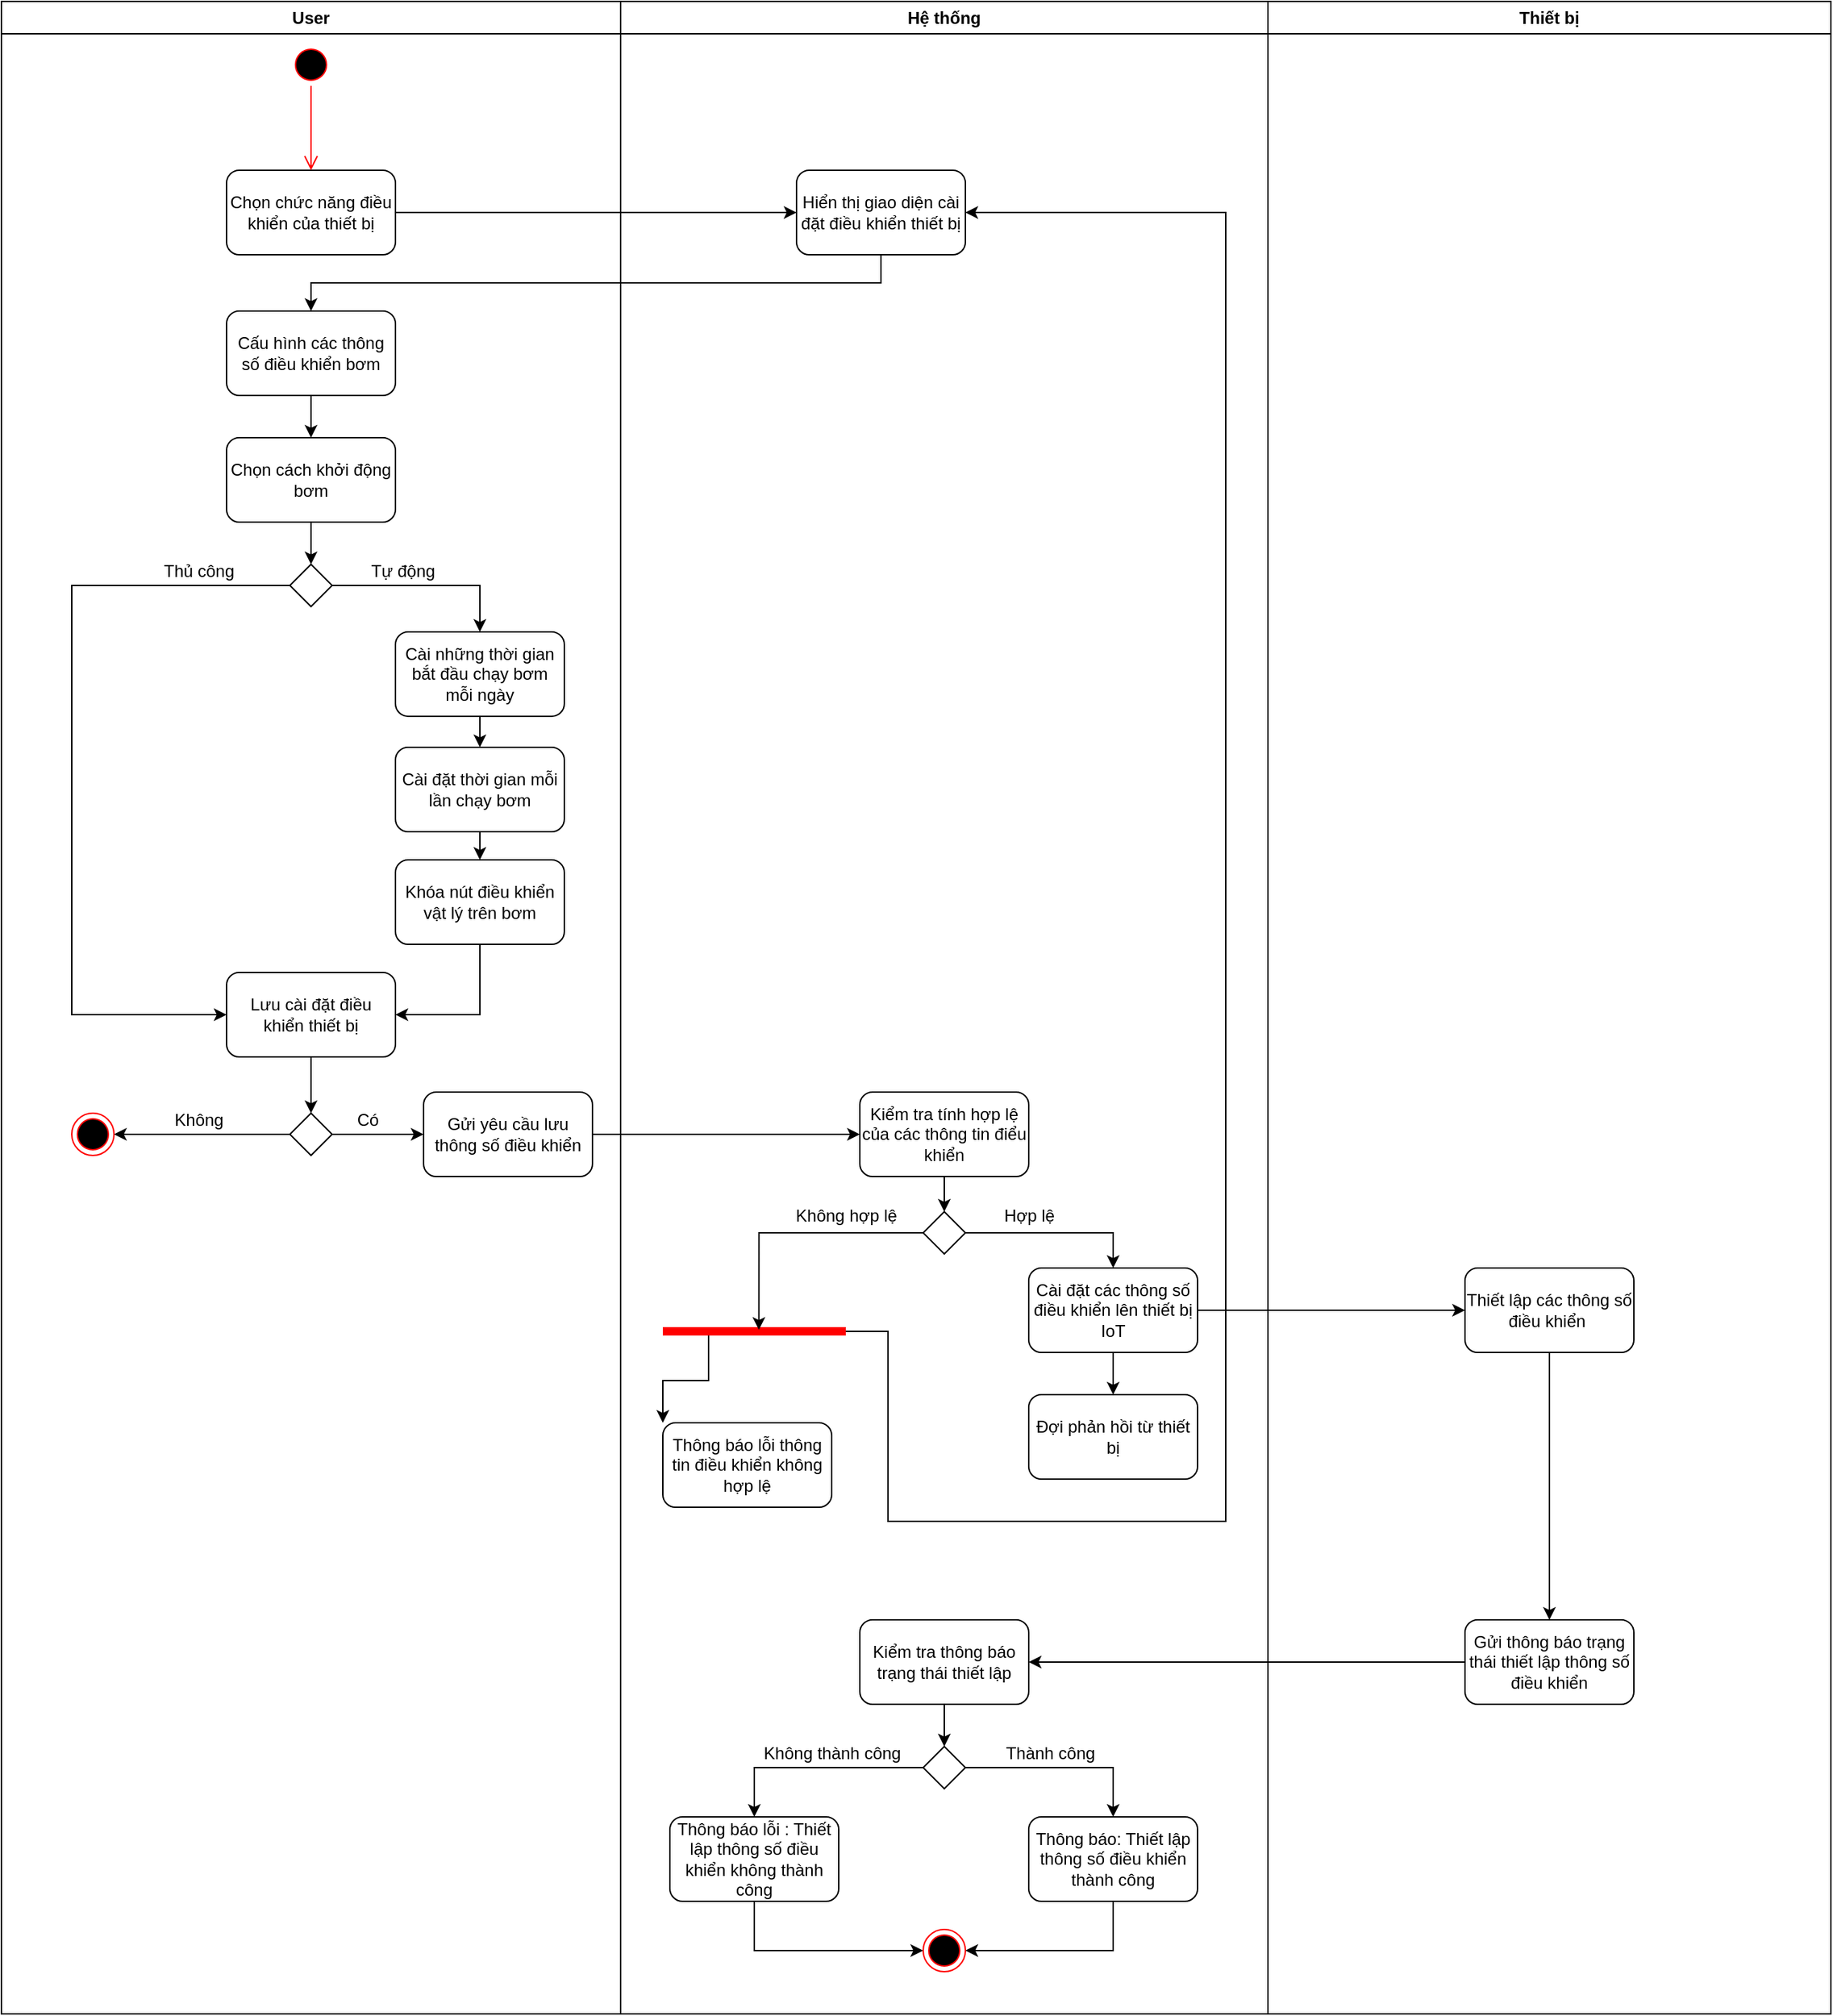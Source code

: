 <mxfile version="27.0.6">
  <diagram name="Trang-1" id="X2tpXtrFmzFixdNBfU9U">
    <mxGraphModel dx="1489" dy="803" grid="1" gridSize="10" guides="1" tooltips="1" connect="1" arrows="1" fold="1" page="1" pageScale="1" pageWidth="827" pageHeight="1169" math="0" shadow="0">
      <root>
        <mxCell id="0" />
        <mxCell id="1" parent="0" />
        <mxCell id="4X7oAuJ8XmqaDcBPzvsq-2" value="User" style="swimlane;whiteSpace=wrap;html=1;" parent="1" vertex="1">
          <mxGeometry x="70" y="190" width="440" height="1430" as="geometry" />
        </mxCell>
        <mxCell id="4X7oAuJ8XmqaDcBPzvsq-11" value="Chọn chức năng điều khiển của thiết bị" style="rounded=1;whiteSpace=wrap;html=1;" parent="4X7oAuJ8XmqaDcBPzvsq-2" vertex="1">
          <mxGeometry x="160" y="120" width="120" height="60" as="geometry" />
        </mxCell>
        <mxCell id="nEWbSJInQm02GCh9Orcp-2" style="edgeStyle=orthogonalEdgeStyle;rounded=0;orthogonalLoop=1;jettySize=auto;html=1;exitX=0.5;exitY=1;exitDx=0;exitDy=0;entryX=0.5;entryY=0;entryDx=0;entryDy=0;" parent="4X7oAuJ8XmqaDcBPzvsq-2" source="4X7oAuJ8XmqaDcBPzvsq-13" target="nEWbSJInQm02GCh9Orcp-1" edge="1">
          <mxGeometry relative="1" as="geometry" />
        </mxCell>
        <mxCell id="4X7oAuJ8XmqaDcBPzvsq-13" value="Cấu hình các thông số điều khiển bơm" style="rounded=1;whiteSpace=wrap;html=1;" parent="4X7oAuJ8XmqaDcBPzvsq-2" vertex="1">
          <mxGeometry x="160" y="220" width="120" height="60" as="geometry" />
        </mxCell>
        <mxCell id="4X7oAuJ8XmqaDcBPzvsq-14" value="" style="ellipse;html=1;shape=startState;fillColor=#000000;strokeColor=#ff0000;" parent="4X7oAuJ8XmqaDcBPzvsq-2" vertex="1">
          <mxGeometry x="205" y="30" width="30" height="30" as="geometry" />
        </mxCell>
        <mxCell id="4X7oAuJ8XmqaDcBPzvsq-15" value="" style="edgeStyle=orthogonalEdgeStyle;html=1;verticalAlign=bottom;endArrow=open;endSize=8;strokeColor=#ff0000;rounded=0;" parent="4X7oAuJ8XmqaDcBPzvsq-2" source="4X7oAuJ8XmqaDcBPzvsq-14" edge="1">
          <mxGeometry relative="1" as="geometry">
            <mxPoint x="220" y="120" as="targetPoint" />
          </mxGeometry>
        </mxCell>
        <mxCell id="nEWbSJInQm02GCh9Orcp-4" style="edgeStyle=orthogonalEdgeStyle;rounded=0;orthogonalLoop=1;jettySize=auto;html=1;exitX=0.5;exitY=1;exitDx=0;exitDy=0;entryX=0.5;entryY=0;entryDx=0;entryDy=0;" parent="4X7oAuJ8XmqaDcBPzvsq-2" source="nEWbSJInQm02GCh9Orcp-1" target="nEWbSJInQm02GCh9Orcp-3" edge="1">
          <mxGeometry relative="1" as="geometry" />
        </mxCell>
        <mxCell id="nEWbSJInQm02GCh9Orcp-1" value="Chọn cách khởi động bơm" style="rounded=1;whiteSpace=wrap;html=1;" parent="4X7oAuJ8XmqaDcBPzvsq-2" vertex="1">
          <mxGeometry x="160" y="310" width="120" height="60" as="geometry" />
        </mxCell>
        <mxCell id="nEWbSJInQm02GCh9Orcp-9" style="edgeStyle=orthogonalEdgeStyle;rounded=0;orthogonalLoop=1;jettySize=auto;html=1;exitX=1;exitY=0.5;exitDx=0;exitDy=0;" parent="4X7oAuJ8XmqaDcBPzvsq-2" source="nEWbSJInQm02GCh9Orcp-3" target="nEWbSJInQm02GCh9Orcp-6" edge="1">
          <mxGeometry relative="1" as="geometry" />
        </mxCell>
        <mxCell id="nEWbSJInQm02GCh9Orcp-27" style="edgeStyle=orthogonalEdgeStyle;rounded=0;orthogonalLoop=1;jettySize=auto;html=1;exitX=0;exitY=0.5;exitDx=0;exitDy=0;entryX=0;entryY=0.5;entryDx=0;entryDy=0;" parent="4X7oAuJ8XmqaDcBPzvsq-2" source="nEWbSJInQm02GCh9Orcp-3" target="nEWbSJInQm02GCh9Orcp-13" edge="1">
          <mxGeometry relative="1" as="geometry">
            <Array as="points">
              <mxPoint x="50" y="415" />
              <mxPoint x="50" y="720" />
            </Array>
          </mxGeometry>
        </mxCell>
        <mxCell id="nEWbSJInQm02GCh9Orcp-3" value="" style="rhombus;whiteSpace=wrap;html=1;" parent="4X7oAuJ8XmqaDcBPzvsq-2" vertex="1">
          <mxGeometry x="205" y="400" width="30" height="30" as="geometry" />
        </mxCell>
        <mxCell id="nEWbSJInQm02GCh9Orcp-12" style="edgeStyle=orthogonalEdgeStyle;rounded=0;orthogonalLoop=1;jettySize=auto;html=1;exitX=0.5;exitY=1;exitDx=0;exitDy=0;entryX=0.5;entryY=0;entryDx=0;entryDy=0;" parent="4X7oAuJ8XmqaDcBPzvsq-2" source="nEWbSJInQm02GCh9Orcp-6" target="nEWbSJInQm02GCh9Orcp-11" edge="1">
          <mxGeometry relative="1" as="geometry" />
        </mxCell>
        <mxCell id="nEWbSJInQm02GCh9Orcp-6" value="Cài những thời gian bắt đầu chạy bơm mỗi ngày" style="rounded=1;whiteSpace=wrap;html=1;" parent="4X7oAuJ8XmqaDcBPzvsq-2" vertex="1">
          <mxGeometry x="280" y="448" width="120" height="60" as="geometry" />
        </mxCell>
        <mxCell id="nEWbSJInQm02GCh9Orcp-8" value="Thủ công" style="text;html=1;align=center;verticalAlign=middle;resizable=0;points=[];autosize=1;strokeColor=none;fillColor=none;" parent="4X7oAuJ8XmqaDcBPzvsq-2" vertex="1">
          <mxGeometry x="105" y="390" width="70" height="30" as="geometry" />
        </mxCell>
        <mxCell id="nEWbSJInQm02GCh9Orcp-10" value="Tự động" style="text;html=1;align=center;verticalAlign=middle;resizable=0;points=[];autosize=1;strokeColor=none;fillColor=none;" parent="4X7oAuJ8XmqaDcBPzvsq-2" vertex="1">
          <mxGeometry x="250" y="390" width="70" height="30" as="geometry" />
        </mxCell>
        <mxCell id="nEWbSJInQm02GCh9Orcp-15" style="edgeStyle=orthogonalEdgeStyle;rounded=0;orthogonalLoop=1;jettySize=auto;html=1;exitX=0.5;exitY=1;exitDx=0;exitDy=0;entryX=0.5;entryY=0;entryDx=0;entryDy=0;" parent="4X7oAuJ8XmqaDcBPzvsq-2" source="nEWbSJInQm02GCh9Orcp-11" target="nEWbSJInQm02GCh9Orcp-14" edge="1">
          <mxGeometry relative="1" as="geometry" />
        </mxCell>
        <mxCell id="nEWbSJInQm02GCh9Orcp-11" value="Cài đặt thời gian mỗi lần chạy bơm" style="rounded=1;whiteSpace=wrap;html=1;" parent="4X7oAuJ8XmqaDcBPzvsq-2" vertex="1">
          <mxGeometry x="280" y="530" width="120" height="60" as="geometry" />
        </mxCell>
        <mxCell id="nEWbSJInQm02GCh9Orcp-19" style="edgeStyle=orthogonalEdgeStyle;rounded=0;orthogonalLoop=1;jettySize=auto;html=1;exitX=0.5;exitY=1;exitDx=0;exitDy=0;entryX=0.5;entryY=0;entryDx=0;entryDy=0;" parent="4X7oAuJ8XmqaDcBPzvsq-2" source="nEWbSJInQm02GCh9Orcp-13" target="nEWbSJInQm02GCh9Orcp-18" edge="1">
          <mxGeometry relative="1" as="geometry" />
        </mxCell>
        <mxCell id="nEWbSJInQm02GCh9Orcp-13" value="Lưu cài đặt điều khiển thiết bị" style="rounded=1;whiteSpace=wrap;html=1;" parent="4X7oAuJ8XmqaDcBPzvsq-2" vertex="1">
          <mxGeometry x="160" y="690" width="120" height="60" as="geometry" />
        </mxCell>
        <mxCell id="nEWbSJInQm02GCh9Orcp-17" style="edgeStyle=orthogonalEdgeStyle;rounded=0;orthogonalLoop=1;jettySize=auto;html=1;exitX=0.5;exitY=1;exitDx=0;exitDy=0;entryX=1;entryY=0.5;entryDx=0;entryDy=0;" parent="4X7oAuJ8XmqaDcBPzvsq-2" source="nEWbSJInQm02GCh9Orcp-14" target="nEWbSJInQm02GCh9Orcp-13" edge="1">
          <mxGeometry relative="1" as="geometry" />
        </mxCell>
        <mxCell id="nEWbSJInQm02GCh9Orcp-14" value="Khóa nút điều khiển vật lý trên bơm" style="rounded=1;whiteSpace=wrap;html=1;" parent="4X7oAuJ8XmqaDcBPzvsq-2" vertex="1">
          <mxGeometry x="280" y="610" width="120" height="60" as="geometry" />
        </mxCell>
        <mxCell id="nEWbSJInQm02GCh9Orcp-47" style="edgeStyle=orthogonalEdgeStyle;rounded=0;orthogonalLoop=1;jettySize=auto;html=1;exitX=0;exitY=0.5;exitDx=0;exitDy=0;entryX=1;entryY=0.5;entryDx=0;entryDy=0;" parent="4X7oAuJ8XmqaDcBPzvsq-2" source="nEWbSJInQm02GCh9Orcp-18" target="nEWbSJInQm02GCh9Orcp-46" edge="1">
          <mxGeometry relative="1" as="geometry" />
        </mxCell>
        <mxCell id="8eVyBXi7-VKffHKaDOEn-3" style="edgeStyle=orthogonalEdgeStyle;rounded=0;orthogonalLoop=1;jettySize=auto;html=1;exitX=1;exitY=0.5;exitDx=0;exitDy=0;" edge="1" parent="4X7oAuJ8XmqaDcBPzvsq-2" source="nEWbSJInQm02GCh9Orcp-18" target="8eVyBXi7-VKffHKaDOEn-1">
          <mxGeometry relative="1" as="geometry" />
        </mxCell>
        <mxCell id="nEWbSJInQm02GCh9Orcp-18" value="" style="rhombus;whiteSpace=wrap;html=1;" parent="4X7oAuJ8XmqaDcBPzvsq-2" vertex="1">
          <mxGeometry x="205" y="790" width="30" height="30" as="geometry" />
        </mxCell>
        <mxCell id="nEWbSJInQm02GCh9Orcp-23" value="Không" style="text;html=1;align=center;verticalAlign=middle;resizable=0;points=[];autosize=1;strokeColor=none;fillColor=none;" parent="4X7oAuJ8XmqaDcBPzvsq-2" vertex="1">
          <mxGeometry x="110" y="780" width="60" height="30" as="geometry" />
        </mxCell>
        <mxCell id="nEWbSJInQm02GCh9Orcp-26" value="Có" style="text;html=1;align=center;verticalAlign=middle;resizable=0;points=[];autosize=1;strokeColor=none;fillColor=none;" parent="4X7oAuJ8XmqaDcBPzvsq-2" vertex="1">
          <mxGeometry x="240" y="780" width="40" height="30" as="geometry" />
        </mxCell>
        <mxCell id="nEWbSJInQm02GCh9Orcp-46" value="" style="ellipse;html=1;shape=endState;fillColor=#000000;strokeColor=#ff0000;" parent="4X7oAuJ8XmqaDcBPzvsq-2" vertex="1">
          <mxGeometry x="50" y="790" width="30" height="30" as="geometry" />
        </mxCell>
        <mxCell id="8eVyBXi7-VKffHKaDOEn-1" value="Gửi yêu cầu lưu thông số điều khiển" style="rounded=1;whiteSpace=wrap;html=1;" vertex="1" parent="4X7oAuJ8XmqaDcBPzvsq-2">
          <mxGeometry x="300" y="775" width="120" height="60" as="geometry" />
        </mxCell>
        <mxCell id="4X7oAuJ8XmqaDcBPzvsq-7" value="Hệ thống" style="swimlane;whiteSpace=wrap;html=1;" parent="1" vertex="1">
          <mxGeometry x="510" y="190" width="460" height="1430" as="geometry" />
        </mxCell>
        <mxCell id="4X7oAuJ8XmqaDcBPzvsq-12" value="Hiển thị giao diện cài đặt điều khiển thiết bị" style="rounded=1;whiteSpace=wrap;html=1;" parent="4X7oAuJ8XmqaDcBPzvsq-7" vertex="1">
          <mxGeometry x="125" y="120" width="120" height="60" as="geometry" />
        </mxCell>
        <mxCell id="nEWbSJInQm02GCh9Orcp-31" style="edgeStyle=orthogonalEdgeStyle;rounded=0;orthogonalLoop=1;jettySize=auto;html=1;exitX=0.5;exitY=1;exitDx=0;exitDy=0;entryX=0.5;entryY=0;entryDx=0;entryDy=0;" parent="4X7oAuJ8XmqaDcBPzvsq-7" source="nEWbSJInQm02GCh9Orcp-29" target="nEWbSJInQm02GCh9Orcp-30" edge="1">
          <mxGeometry relative="1" as="geometry" />
        </mxCell>
        <mxCell id="nEWbSJInQm02GCh9Orcp-29" value="Kiểm tra tính hợp lệ của các thông tin điểu khiển" style="rounded=1;whiteSpace=wrap;html=1;" parent="4X7oAuJ8XmqaDcBPzvsq-7" vertex="1">
          <mxGeometry x="170" y="775" width="120" height="60" as="geometry" />
        </mxCell>
        <mxCell id="nEWbSJInQm02GCh9Orcp-39" style="edgeStyle=orthogonalEdgeStyle;rounded=0;orthogonalLoop=1;jettySize=auto;html=1;exitX=1;exitY=0.5;exitDx=0;exitDy=0;entryX=0.5;entryY=0;entryDx=0;entryDy=0;" parent="4X7oAuJ8XmqaDcBPzvsq-7" source="nEWbSJInQm02GCh9Orcp-30" target="nEWbSJInQm02GCh9Orcp-38" edge="1">
          <mxGeometry relative="1" as="geometry" />
        </mxCell>
        <mxCell id="nEWbSJInQm02GCh9Orcp-30" value="" style="rhombus;whiteSpace=wrap;html=1;" parent="4X7oAuJ8XmqaDcBPzvsq-7" vertex="1">
          <mxGeometry x="215" y="860" width="30" height="30" as="geometry" />
        </mxCell>
        <mxCell id="nEWbSJInQm02GCh9Orcp-35" value="Thông báo lỗi thông tin điều khiển không hợp lệ" style="rounded=1;whiteSpace=wrap;html=1;" parent="4X7oAuJ8XmqaDcBPzvsq-7" vertex="1">
          <mxGeometry x="30" y="1010" width="120" height="60" as="geometry" />
        </mxCell>
        <mxCell id="nEWbSJInQm02GCh9Orcp-37" value="Không hợp lệ" style="text;html=1;align=center;verticalAlign=middle;resizable=0;points=[];autosize=1;strokeColor=none;fillColor=none;" parent="4X7oAuJ8XmqaDcBPzvsq-7" vertex="1">
          <mxGeometry x="110" y="848" width="100" height="30" as="geometry" />
        </mxCell>
        <mxCell id="8eVyBXi7-VKffHKaDOEn-5" style="edgeStyle=orthogonalEdgeStyle;rounded=0;orthogonalLoop=1;jettySize=auto;html=1;exitX=0.5;exitY=1;exitDx=0;exitDy=0;entryX=0.5;entryY=0;entryDx=0;entryDy=0;" edge="1" parent="4X7oAuJ8XmqaDcBPzvsq-7" source="nEWbSJInQm02GCh9Orcp-38" target="8eVyBXi7-VKffHKaDOEn-4">
          <mxGeometry relative="1" as="geometry" />
        </mxCell>
        <mxCell id="nEWbSJInQm02GCh9Orcp-38" value="Cài đặt các thông số điều khiển lên thiết bị IoT" style="rounded=1;whiteSpace=wrap;html=1;" parent="4X7oAuJ8XmqaDcBPzvsq-7" vertex="1">
          <mxGeometry x="290" y="900" width="120" height="60" as="geometry" />
        </mxCell>
        <mxCell id="nEWbSJInQm02GCh9Orcp-60" style="edgeStyle=orthogonalEdgeStyle;rounded=0;orthogonalLoop=1;jettySize=auto;html=1;exitX=0.5;exitY=1;exitDx=0;exitDy=0;entryX=0.5;entryY=0;entryDx=0;entryDy=0;" parent="4X7oAuJ8XmqaDcBPzvsq-7" source="nEWbSJInQm02GCh9Orcp-53" target="nEWbSJInQm02GCh9Orcp-59" edge="1">
          <mxGeometry relative="1" as="geometry" />
        </mxCell>
        <mxCell id="nEWbSJInQm02GCh9Orcp-53" value="Kiểm tra thông báo trạng thái thiết lập" style="rounded=1;whiteSpace=wrap;html=1;" parent="4X7oAuJ8XmqaDcBPzvsq-7" vertex="1">
          <mxGeometry x="170" y="1150" width="120" height="60" as="geometry" />
        </mxCell>
        <mxCell id="nEWbSJInQm02GCh9Orcp-62" style="edgeStyle=orthogonalEdgeStyle;rounded=0;orthogonalLoop=1;jettySize=auto;html=1;exitX=0;exitY=0.5;exitDx=0;exitDy=0;entryX=0.5;entryY=0;entryDx=0;entryDy=0;" parent="4X7oAuJ8XmqaDcBPzvsq-7" source="nEWbSJInQm02GCh9Orcp-59" target="nEWbSJInQm02GCh9Orcp-61" edge="1">
          <mxGeometry relative="1" as="geometry" />
        </mxCell>
        <mxCell id="nEWbSJInQm02GCh9Orcp-65" style="edgeStyle=orthogonalEdgeStyle;rounded=0;orthogonalLoop=1;jettySize=auto;html=1;exitX=1;exitY=0.5;exitDx=0;exitDy=0;entryX=0.5;entryY=0;entryDx=0;entryDy=0;" parent="4X7oAuJ8XmqaDcBPzvsq-7" source="nEWbSJInQm02GCh9Orcp-59" target="nEWbSJInQm02GCh9Orcp-64" edge="1">
          <mxGeometry relative="1" as="geometry" />
        </mxCell>
        <mxCell id="nEWbSJInQm02GCh9Orcp-59" value="" style="rhombus;whiteSpace=wrap;html=1;" parent="4X7oAuJ8XmqaDcBPzvsq-7" vertex="1">
          <mxGeometry x="215" y="1240" width="30" height="30" as="geometry" />
        </mxCell>
        <mxCell id="nEWbSJInQm02GCh9Orcp-69" style="edgeStyle=orthogonalEdgeStyle;rounded=0;orthogonalLoop=1;jettySize=auto;html=1;exitX=0.5;exitY=1;exitDx=0;exitDy=0;entryX=0;entryY=0.5;entryDx=0;entryDy=0;" parent="4X7oAuJ8XmqaDcBPzvsq-7" source="nEWbSJInQm02GCh9Orcp-61" target="nEWbSJInQm02GCh9Orcp-66" edge="1">
          <mxGeometry relative="1" as="geometry" />
        </mxCell>
        <mxCell id="nEWbSJInQm02GCh9Orcp-61" value="Thông báo lỗi : Thiết lập thông số điều khiển không thành công" style="rounded=1;whiteSpace=wrap;html=1;" parent="4X7oAuJ8XmqaDcBPzvsq-7" vertex="1">
          <mxGeometry x="35" y="1290" width="120" height="60" as="geometry" />
        </mxCell>
        <mxCell id="nEWbSJInQm02GCh9Orcp-67" style="edgeStyle=orthogonalEdgeStyle;rounded=0;orthogonalLoop=1;jettySize=auto;html=1;exitX=0.5;exitY=1;exitDx=0;exitDy=0;entryX=1;entryY=0.5;entryDx=0;entryDy=0;" parent="4X7oAuJ8XmqaDcBPzvsq-7" source="nEWbSJInQm02GCh9Orcp-64" target="nEWbSJInQm02GCh9Orcp-66" edge="1">
          <mxGeometry relative="1" as="geometry" />
        </mxCell>
        <mxCell id="nEWbSJInQm02GCh9Orcp-64" value="Thông báo: Thiết lập thông số điều khiển thành công" style="rounded=1;whiteSpace=wrap;html=1;" parent="4X7oAuJ8XmqaDcBPzvsq-7" vertex="1">
          <mxGeometry x="290" y="1290" width="120" height="60" as="geometry" />
        </mxCell>
        <mxCell id="nEWbSJInQm02GCh9Orcp-66" value="" style="ellipse;html=1;shape=endState;fillColor=#000000;strokeColor=#ff0000;" parent="4X7oAuJ8XmqaDcBPzvsq-7" vertex="1">
          <mxGeometry x="215" y="1370" width="30" height="30" as="geometry" />
        </mxCell>
        <mxCell id="nEWbSJInQm02GCh9Orcp-63" value="Không thành công" style="text;html=1;align=center;verticalAlign=middle;resizable=0;points=[];autosize=1;strokeColor=none;fillColor=none;" parent="4X7oAuJ8XmqaDcBPzvsq-7" vertex="1">
          <mxGeometry x="90" y="1230" width="120" height="30" as="geometry" />
        </mxCell>
        <mxCell id="8eVyBXi7-VKffHKaDOEn-6" style="edgeStyle=orthogonalEdgeStyle;rounded=0;orthogonalLoop=1;jettySize=auto;html=1;exitX=0.75;exitY=0.5;exitDx=0;exitDy=0;exitPerimeter=0;entryX=1;entryY=0.5;entryDx=0;entryDy=0;" edge="1" parent="4X7oAuJ8XmqaDcBPzvsq-7" source="nEWbSJInQm02GCh9Orcp-77" target="4X7oAuJ8XmqaDcBPzvsq-12">
          <mxGeometry relative="1" as="geometry">
            <Array as="points">
              <mxPoint x="190" y="945" />
              <mxPoint x="190" y="1080" />
              <mxPoint x="430" y="1080" />
              <mxPoint x="430" y="150" />
            </Array>
          </mxGeometry>
        </mxCell>
        <mxCell id="8eVyBXi7-VKffHKaDOEn-8" style="edgeStyle=orthogonalEdgeStyle;rounded=0;orthogonalLoop=1;jettySize=auto;html=1;exitX=0.25;exitY=0.5;exitDx=0;exitDy=0;exitPerimeter=0;entryX=0;entryY=0;entryDx=0;entryDy=0;" edge="1" parent="4X7oAuJ8XmqaDcBPzvsq-7" source="nEWbSJInQm02GCh9Orcp-77" target="nEWbSJInQm02GCh9Orcp-35">
          <mxGeometry relative="1" as="geometry" />
        </mxCell>
        <mxCell id="nEWbSJInQm02GCh9Orcp-77" value="" style="shape=line;html=1;strokeWidth=6;strokeColor=#ff0000;" parent="4X7oAuJ8XmqaDcBPzvsq-7" vertex="1">
          <mxGeometry x="30" y="940" width="130" height="10" as="geometry" />
        </mxCell>
        <mxCell id="nEWbSJInQm02GCh9Orcp-79" style="edgeStyle=orthogonalEdgeStyle;rounded=0;orthogonalLoop=1;jettySize=auto;html=1;exitX=0;exitY=0.5;exitDx=0;exitDy=0;entryX=0.525;entryY=0.393;entryDx=0;entryDy=0;entryPerimeter=0;" parent="4X7oAuJ8XmqaDcBPzvsq-7" source="nEWbSJInQm02GCh9Orcp-30" target="nEWbSJInQm02GCh9Orcp-77" edge="1">
          <mxGeometry relative="1" as="geometry" />
        </mxCell>
        <mxCell id="8eVyBXi7-VKffHKaDOEn-4" value="Đợi phản hồi từ thiết bị" style="rounded=1;whiteSpace=wrap;html=1;" vertex="1" parent="4X7oAuJ8XmqaDcBPzvsq-7">
          <mxGeometry x="290" y="990" width="120" height="60" as="geometry" />
        </mxCell>
        <mxCell id="nEWbSJInQm02GCh9Orcp-40" value="Hợp lệ" style="text;html=1;align=center;verticalAlign=middle;resizable=0;points=[];autosize=1;strokeColor=none;fillColor=none;" parent="4X7oAuJ8XmqaDcBPzvsq-7" vertex="1">
          <mxGeometry x="260" y="848" width="60" height="30" as="geometry" />
        </mxCell>
        <mxCell id="nEWbSJInQm02GCh9Orcp-71" value="Thành công" style="text;html=1;align=center;verticalAlign=middle;resizable=0;points=[];autosize=1;strokeColor=none;fillColor=none;" parent="4X7oAuJ8XmqaDcBPzvsq-7" vertex="1">
          <mxGeometry x="260" y="1230" width="90" height="30" as="geometry" />
        </mxCell>
        <mxCell id="4X7oAuJ8XmqaDcBPzvsq-8" value="Thiết bị" style="swimlane;whiteSpace=wrap;html=1;startSize=23;" parent="1" vertex="1">
          <mxGeometry x="970" y="190" width="400" height="1430" as="geometry" />
        </mxCell>
        <mxCell id="nEWbSJInQm02GCh9Orcp-72" style="edgeStyle=orthogonalEdgeStyle;rounded=0;orthogonalLoop=1;jettySize=auto;html=1;exitX=0.5;exitY=1;exitDx=0;exitDy=0;" parent="4X7oAuJ8XmqaDcBPzvsq-8" source="nEWbSJInQm02GCh9Orcp-42" target="nEWbSJInQm02GCh9Orcp-52" edge="1">
          <mxGeometry relative="1" as="geometry" />
        </mxCell>
        <mxCell id="nEWbSJInQm02GCh9Orcp-42" value="Thiết lập các thông số điều khiển&amp;nbsp;" style="rounded=1;whiteSpace=wrap;html=1;" parent="4X7oAuJ8XmqaDcBPzvsq-8" vertex="1">
          <mxGeometry x="140" y="900" width="120" height="60" as="geometry" />
        </mxCell>
        <mxCell id="nEWbSJInQm02GCh9Orcp-52" value="Gửi thông báo trạng thái thiết lập thông số điều khiển" style="rounded=1;whiteSpace=wrap;html=1;" parent="4X7oAuJ8XmqaDcBPzvsq-8" vertex="1">
          <mxGeometry x="140" y="1150" width="120" height="60" as="geometry" />
        </mxCell>
        <mxCell id="4X7oAuJ8XmqaDcBPzvsq-17" style="edgeStyle=orthogonalEdgeStyle;rounded=0;orthogonalLoop=1;jettySize=auto;html=1;exitX=0.5;exitY=1;exitDx=0;exitDy=0;" parent="1" source="4X7oAuJ8XmqaDcBPzvsq-12" target="4X7oAuJ8XmqaDcBPzvsq-13" edge="1">
          <mxGeometry relative="1" as="geometry" />
        </mxCell>
        <mxCell id="nEWbSJInQm02GCh9Orcp-43" style="edgeStyle=orthogonalEdgeStyle;rounded=0;orthogonalLoop=1;jettySize=auto;html=1;exitX=1;exitY=0.5;exitDx=0;exitDy=0;entryX=0;entryY=0.5;entryDx=0;entryDy=0;" parent="1" source="nEWbSJInQm02GCh9Orcp-38" target="nEWbSJInQm02GCh9Orcp-42" edge="1">
          <mxGeometry relative="1" as="geometry" />
        </mxCell>
        <mxCell id="nEWbSJInQm02GCh9Orcp-49" style="edgeStyle=orthogonalEdgeStyle;rounded=0;orthogonalLoop=1;jettySize=auto;html=1;exitX=1;exitY=0.5;exitDx=0;exitDy=0;entryX=0;entryY=0.5;entryDx=0;entryDy=0;" parent="1" source="4X7oAuJ8XmqaDcBPzvsq-11" target="4X7oAuJ8XmqaDcBPzvsq-12" edge="1">
          <mxGeometry relative="1" as="geometry" />
        </mxCell>
        <mxCell id="nEWbSJInQm02GCh9Orcp-54" style="edgeStyle=orthogonalEdgeStyle;rounded=0;orthogonalLoop=1;jettySize=auto;html=1;exitX=0;exitY=0.5;exitDx=0;exitDy=0;entryX=1;entryY=0.5;entryDx=0;entryDy=0;" parent="1" source="nEWbSJInQm02GCh9Orcp-52" target="nEWbSJInQm02GCh9Orcp-53" edge="1">
          <mxGeometry relative="1" as="geometry" />
        </mxCell>
        <mxCell id="8eVyBXi7-VKffHKaDOEn-2" style="edgeStyle=orthogonalEdgeStyle;rounded=0;orthogonalLoop=1;jettySize=auto;html=1;exitX=1;exitY=0.5;exitDx=0;exitDy=0;entryX=0;entryY=0.5;entryDx=0;entryDy=0;" edge="1" parent="1" source="8eVyBXi7-VKffHKaDOEn-1" target="nEWbSJInQm02GCh9Orcp-29">
          <mxGeometry relative="1" as="geometry" />
        </mxCell>
      </root>
    </mxGraphModel>
  </diagram>
</mxfile>
